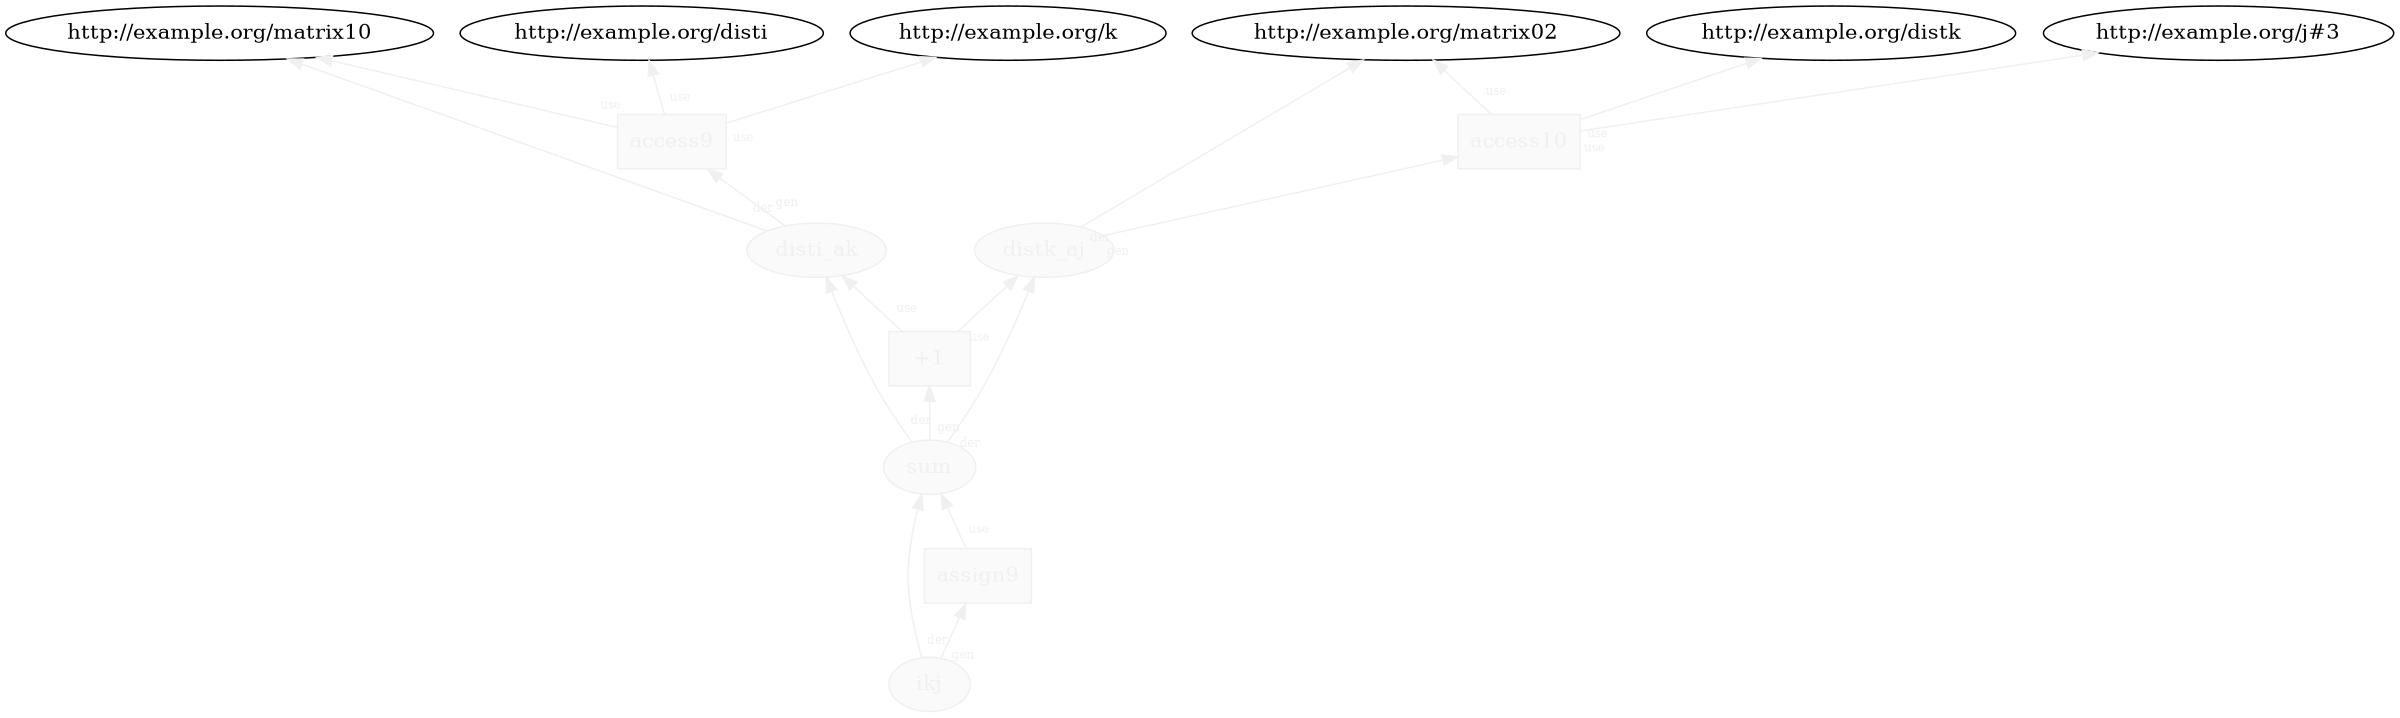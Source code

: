 digraph "PROV" { size="16,12"; rankdir="BT";
"http://example.org/disti_ak" [fillcolor="#FAFAFA",color="#F0F0F0",style="filled",fontcolor="#F0F0F0",label="disti_ak",URL="http://example.org/disti_ak"]
"http://example.org/access9" [fillcolor="#FAFAFA",color="#F0F0F0",shape="polygon",sides="4",style="filled",fontcolor="#F0F0F0",label="access9",URL="http://example.org/access9"]
"http://example.org/disti_ak" -> "http://example.org/matrix10" [labelfontsize="8",labeldistance="1.5",labelangle="60.0",rotation="20",taillabel="der",fontcolor="#F0F0F0",color="#F0F0F0"]
"http://example.org/access9" -> "http://example.org/disti" [labelfontsize="8",labeldistance="1.5",labelangle="60.0",rotation="20",taillabel="use",fontcolor="#F0F0F0",color="#F0F0F0"]
"http://example.org/access9" -> "http://example.org/k" [labelfontsize="8",labeldistance="1.5",labelangle="60.0",rotation="20",taillabel="use",fontcolor="#F0F0F0",color="#F0F0F0"]
"http://example.org/distk_aj" [fillcolor="#FAFAFA",color="#F0F0F0",style="filled",fontcolor="#F0F0F0",label="distk_aj",URL="http://example.org/distk_aj"]
"http://example.org/access10" [fillcolor="#FAFAFA",color="#F0F0F0",shape="polygon",sides="4",style="filled",fontcolor="#F0F0F0",label="access10",URL="http://example.org/access10"]
"http://example.org/distk_aj" -> "http://example.org/matrix02" [labelfontsize="8",labeldistance="1.5",labelangle="60.0",rotation="20",taillabel="der",fontcolor="#F0F0F0",color="#F0F0F0"]
"http://example.org/access10" -> "http://example.org/distk" [labelfontsize="8",labeldistance="1.5",labelangle="60.0",rotation="20",taillabel="use",fontcolor="#F0F0F0",color="#F0F0F0"]
"http://example.org/access10" -> "http://example.org/j#3" [labelfontsize="8",labeldistance="1.5",labelangle="60.0",rotation="20",taillabel="use",fontcolor="#F0F0F0",color="#F0F0F0"]
"http://example.org/sum" [fillcolor="#FAFAFA",color="#F0F0F0",style="filled",fontcolor="#F0F0F0",label="sum",URL="http://example.org/sum"]
"http://example.org/+1" [fillcolor="#FAFAFA",color="#F0F0F0",shape="polygon",sides="4",style="filled",fontcolor="#F0F0F0",label="+1",URL="http://example.org/+1"]
"http://example.org/sum" -> "http://example.org/disti_ak" [labelfontsize="8",labeldistance="1.5",labelangle="60.0",rotation="20",taillabel="der",fontcolor="#F0F0F0",color="#F0F0F0"]
"http://example.org/sum" -> "http://example.org/distk_aj" [labelfontsize="8",labeldistance="1.5",labelangle="60.0",rotation="20",taillabel="der",fontcolor="#F0F0F0",color="#F0F0F0"]
"http://example.org/ikj" [fillcolor="#FAFAFA",color="#F0F0F0",style="filled",fontcolor="#F0F0F0",label="ikj",URL="http://example.org/ikj"]
"http://example.org/assign9" [fillcolor="#FAFAFA",color="#F0F0F0",shape="polygon",sides="4",style="filled",fontcolor="#F0F0F0",label="assign9",URL="http://example.org/assign9"]
"http://example.org/ikj" -> "http://example.org/sum" [labelfontsize="8",labeldistance="1.5",labelangle="60.0",rotation="20",taillabel="der",fontcolor="#F0F0F0",color="#F0F0F0"]
"http://example.org/+1" -> "http://example.org/distk_aj" [labelfontsize="8",labeldistance="1.5",labelangle="60.0",rotation="20",taillabel="use",fontcolor="#F0F0F0",color="#F0F0F0"]
"http://example.org/access10" -> "http://example.org/matrix02" [labelfontsize="8",labeldistance="1.5",labelangle="60.0",rotation="20",taillabel="use",fontcolor="#F0F0F0",color="#F0F0F0"]
"http://example.org/assign9" -> "http://example.org/sum" [labelfontsize="8",labeldistance="1.5",labelangle="60.0",rotation="20",taillabel="use",fontcolor="#F0F0F0",color="#F0F0F0"]
"http://example.org/+1" -> "http://example.org/disti_ak" [labelfontsize="8",labeldistance="1.5",labelangle="60.0",rotation="20",taillabel="use",fontcolor="#F0F0F0",color="#F0F0F0"]
"http://example.org/access9" -> "http://example.org/matrix10" [labelfontsize="8",labeldistance="1.5",labelangle="60.0",rotation="20",taillabel="use",fontcolor="#F0F0F0",color="#F0F0F0"]
"http://example.org/disti_ak" -> "http://example.org/access9" [labelfontsize="8",labeldistance="1.5",labelangle="60.0",rotation="20",taillabel="gen",fontcolor="#F0F0F0",color="#F0F0F0"]
"http://example.org/sum" -> "http://example.org/+1" [labelfontsize="8",labeldistance="1.5",labelangle="60.0",rotation="20",taillabel="gen",fontcolor="#F0F0F0",color="#F0F0F0"]
"http://example.org/ikj" -> "http://example.org/assign9" [labelfontsize="8",labeldistance="1.5",labelangle="60.0",rotation="20",taillabel="gen",fontcolor="#F0F0F0",color="#F0F0F0"]
"http://example.org/distk_aj" -> "http://example.org/access10" [labelfontsize="8",labeldistance="1.5",labelangle="60.0",rotation="20",taillabel="gen",fontcolor="#F0F0F0",color="#F0F0F0"]
}